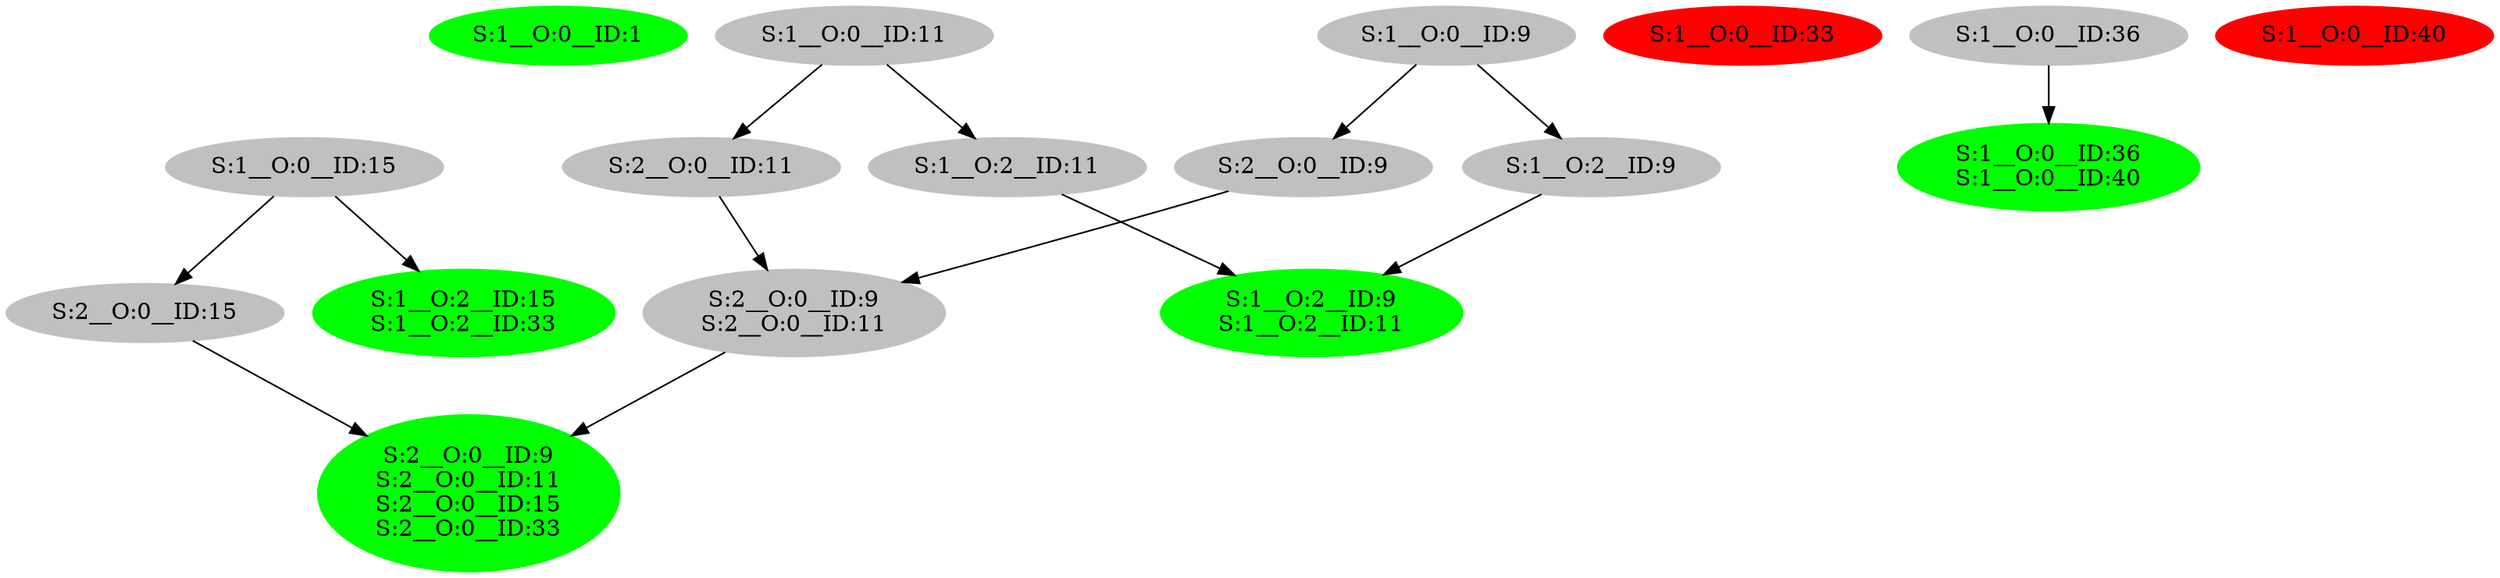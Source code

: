 strict digraph  {
0 [color=green, label="S:1__O:0__ID:1", style=filled];
1 [color=grey, label="S:1__O:0__ID:9", style=filled];
2 [color=grey, label="S:2__O:0__ID:9", style=filled];
3 [color=grey, label="S:2__O:0__ID:9
S:2__O:0__ID:11", style=filled];
4 [color=green, label="S:2__O:0__ID:9
S:2__O:0__ID:11
S:2__O:0__ID:15
S:2__O:0__ID:33", style=filled];
5 [color=grey, label="S:1__O:2__ID:9", style=filled];
6 [color=green, label="S:1__O:2__ID:9
S:1__O:2__ID:11", style=filled];
7 [color=grey, label="S:1__O:0__ID:11", style=filled];
8 [color=grey, label="S:2__O:0__ID:11", style=filled];
9 [color=grey, label="S:1__O:2__ID:11", style=filled];
10 [color=grey, label="S:1__O:0__ID:15", style=filled];
11 [color=grey, label="S:2__O:0__ID:15", style=filled];
12 [color=green, label="S:1__O:2__ID:15
S:1__O:2__ID:33", style=filled];
13 [color=red, label="S:1__O:0__ID:33", style=filled];
14 [color=grey, label="S:1__O:0__ID:36", style=filled];
15 [color=green, label="S:1__O:0__ID:36
S:1__O:0__ID:40", style=filled];
16 [color=red, label="S:1__O:0__ID:40", style=filled];
1 -> 2;
1 -> 5;
2 -> 3;
3 -> 4;
5 -> 6;
7 -> 8;
7 -> 9;
8 -> 3;
9 -> 6;
10 -> 11;
10 -> 12;
11 -> 4;
14 -> 15;
}

